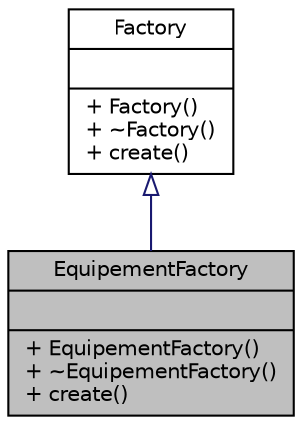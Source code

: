 digraph "EquipementFactory"
{
  edge [fontname="Helvetica",fontsize="10",labelfontname="Helvetica",labelfontsize="10"];
  node [fontname="Helvetica",fontsize="10",shape=record];
  Node1 [label="{EquipementFactory\n||+ EquipementFactory()\l+ ~EquipementFactory()\l+ create()\l}",height=0.2,width=0.4,color="black", fillcolor="grey75", style="filled" fontcolor="black"];
  Node2 -> Node1 [dir="back",color="midnightblue",fontsize="10",style="solid",arrowtail="onormal",fontname="Helvetica"];
  Node2 [label="{Factory\n||+ Factory()\l+ ~Factory()\l+ create()\l}",height=0.2,width=0.4,color="black", fillcolor="white", style="filled",URL="$classFactory.html"];
}
